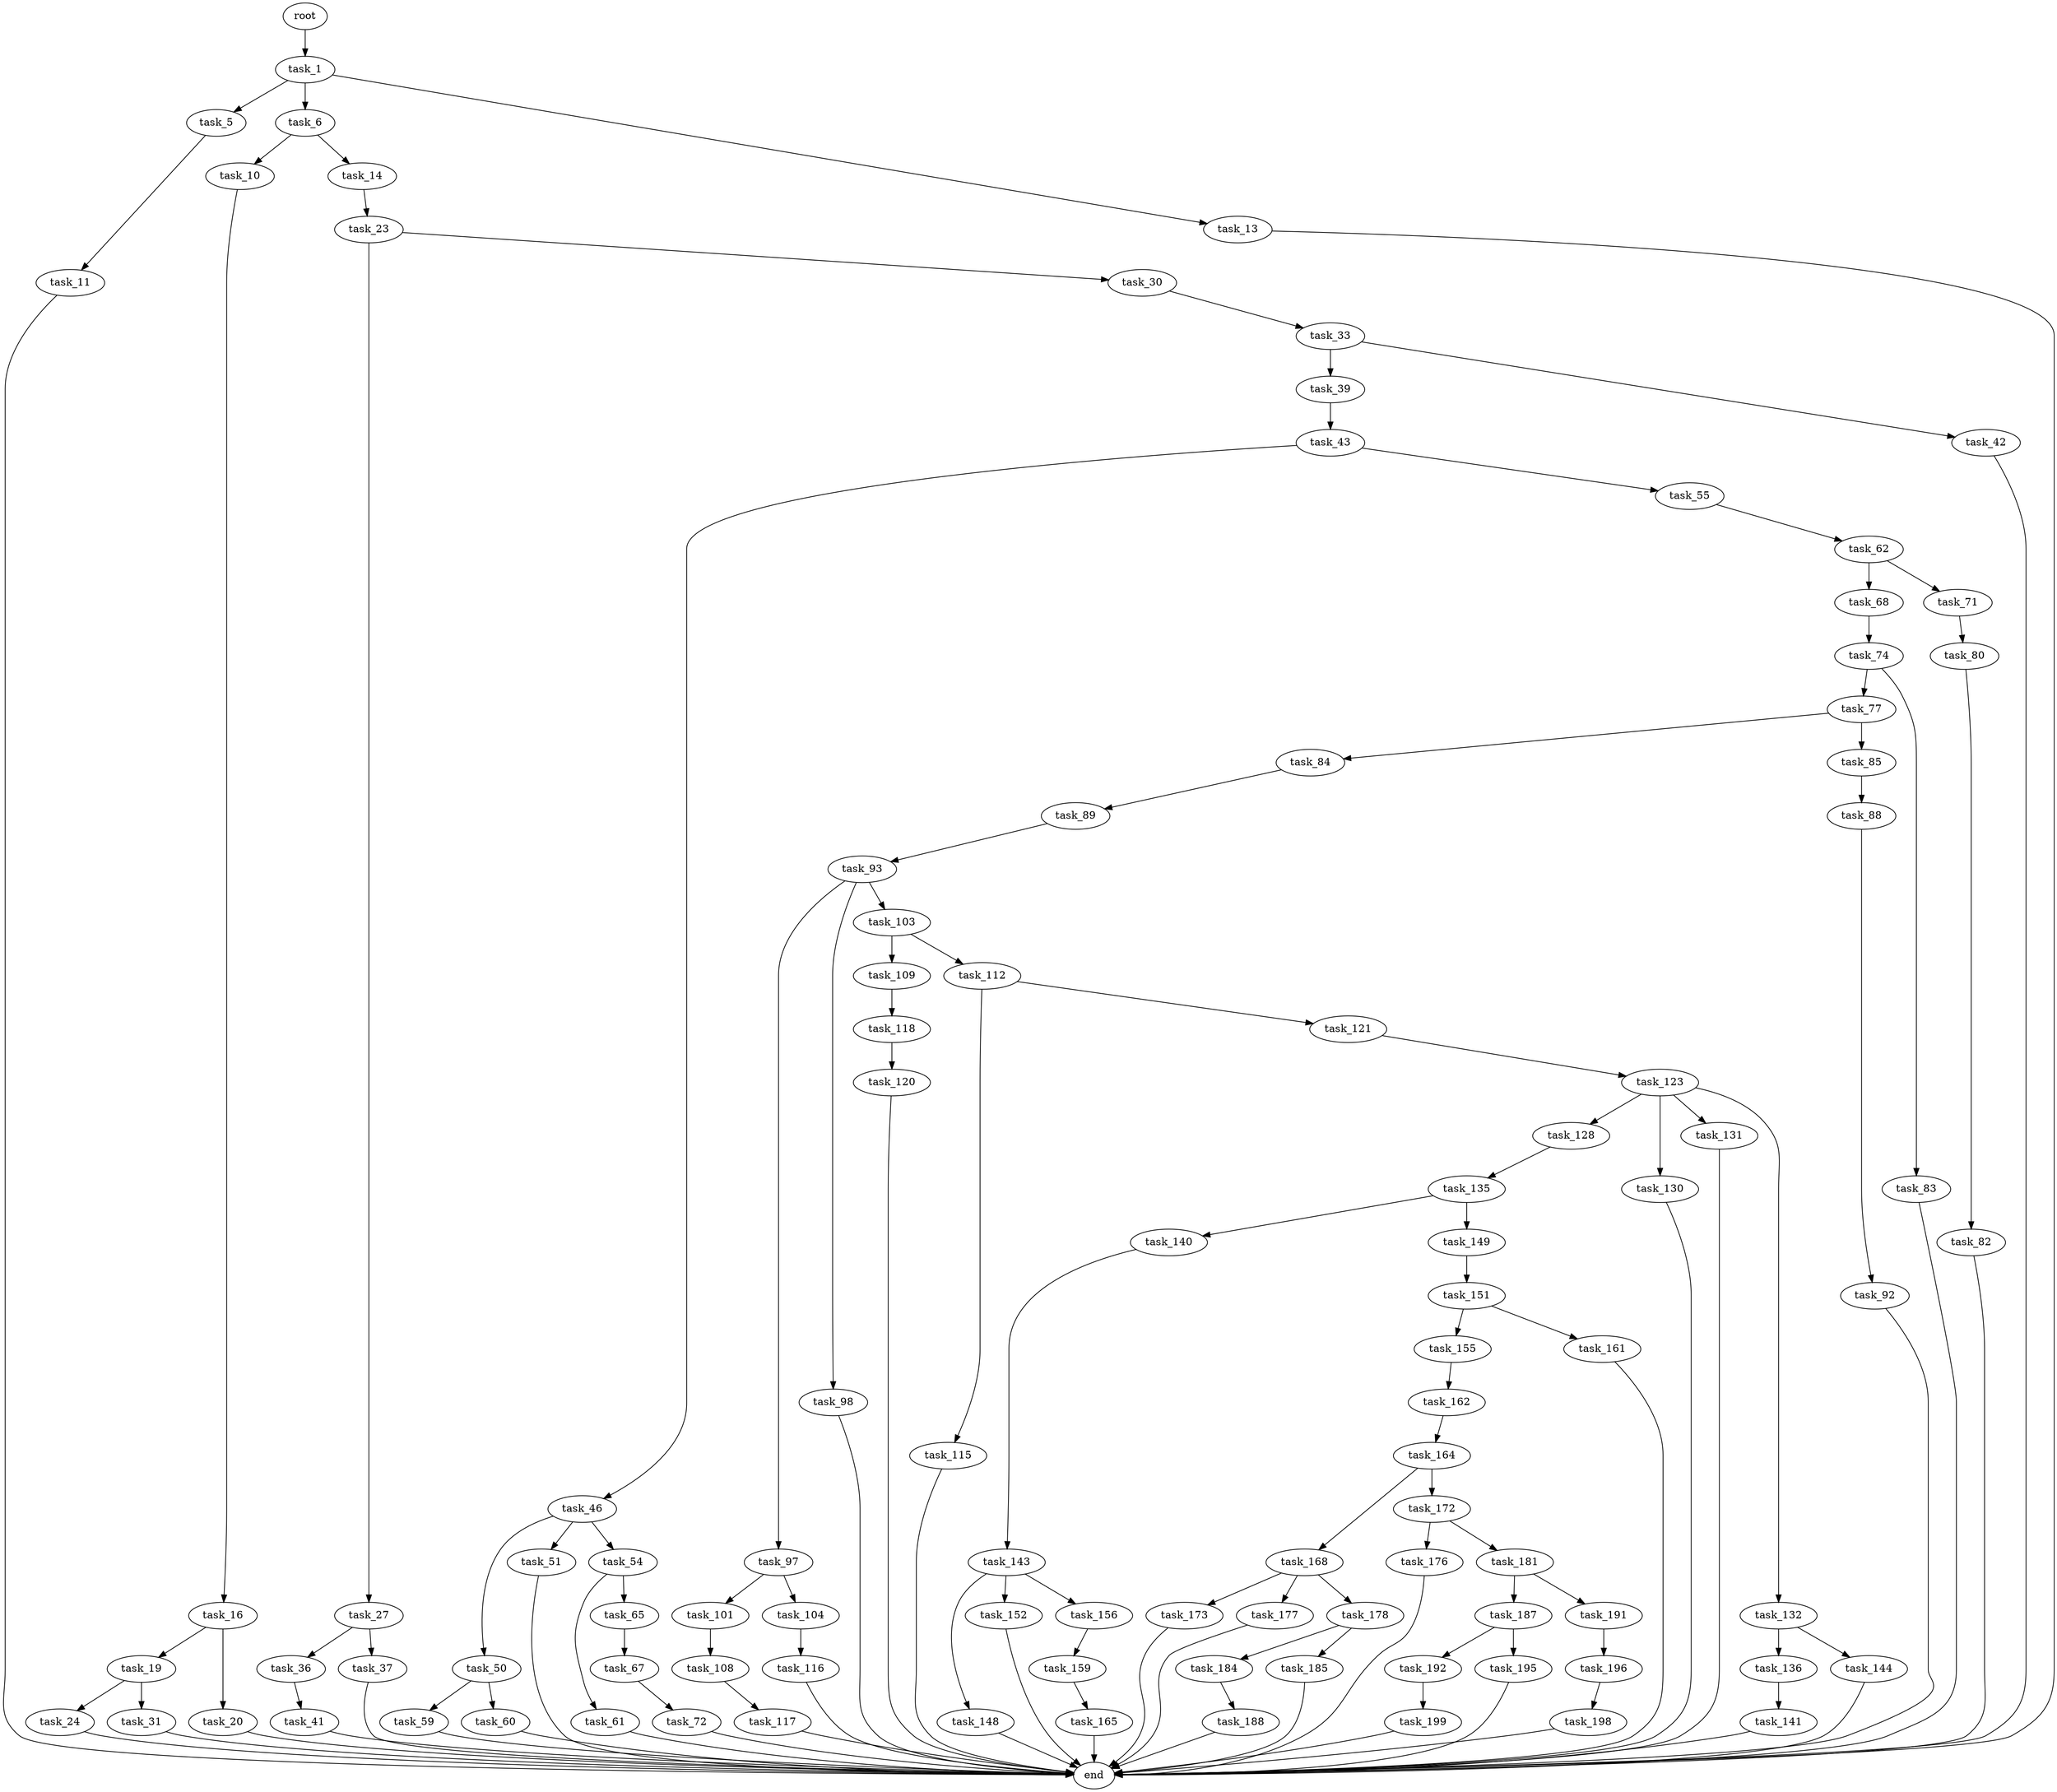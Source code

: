 digraph G {
  root [size="0.000000"];
  task_1 [size="6513203535.000000"];
  task_5 [size="368293445632.000000"];
  task_6 [size="1015920800.000000"];
  task_13 [size="27145524758.000000"];
  task_11 [size="116137476271.000000"];
  task_10 [size="231928233984.000000"];
  task_14 [size="368293445632.000000"];
  task_16 [size="28991029248.000000"];
  end [size="0.000000"];
  task_23 [size="18940535016.000000"];
  task_19 [size="20347987204.000000"];
  task_20 [size="488127433.000000"];
  task_24 [size="607022910780.000000"];
  task_31 [size="1073741824000.000000"];
  task_27 [size="368293445632.000000"];
  task_30 [size="13149958603.000000"];
  task_36 [size="1703993880.000000"];
  task_37 [size="1073741824000.000000"];
  task_33 [size="342579686503.000000"];
  task_39 [size="170855691467.000000"];
  task_42 [size="7969180948.000000"];
  task_41 [size="268539757408.000000"];
  task_43 [size="549755813888.000000"];
  task_46 [size="26171494711.000000"];
  task_55 [size="262561410874.000000"];
  task_50 [size="549755813888.000000"];
  task_51 [size="782757789696.000000"];
  task_54 [size="217363437246.000000"];
  task_59 [size="134217728000.000000"];
  task_60 [size="38109701052.000000"];
  task_61 [size="1073741824000.000000"];
  task_65 [size="134217728000.000000"];
  task_62 [size="12730205514.000000"];
  task_68 [size="730972969.000000"];
  task_71 [size="7765197266.000000"];
  task_67 [size="1794217820.000000"];
  task_72 [size="1156211286790.000000"];
  task_74 [size="348761963634.000000"];
  task_80 [size="3407684916.000000"];
  task_77 [size="583599351352.000000"];
  task_83 [size="89462672736.000000"];
  task_84 [size="18852209801.000000"];
  task_85 [size="191340980247.000000"];
  task_82 [size="134217728000.000000"];
  task_89 [size="368293445632.000000"];
  task_88 [size="782757789696.000000"];
  task_92 [size="1073741824000.000000"];
  task_93 [size="1249965536.000000"];
  task_97 [size="628259635673.000000"];
  task_98 [size="28991029248.000000"];
  task_103 [size="368293445632.000000"];
  task_101 [size="141001304985.000000"];
  task_104 [size="1073741824000.000000"];
  task_108 [size="1892373900.000000"];
  task_109 [size="134217728000.000000"];
  task_112 [size="36229689016.000000"];
  task_116 [size="17707125267.000000"];
  task_117 [size="1498355066.000000"];
  task_118 [size="291505354088.000000"];
  task_115 [size="1199415919.000000"];
  task_121 [size="174148770912.000000"];
  task_120 [size="1073741824000.000000"];
  task_123 [size="68719476736.000000"];
  task_128 [size="94422372514.000000"];
  task_130 [size="1264600634936.000000"];
  task_131 [size="1073741824000.000000"];
  task_132 [size="68719476736.000000"];
  task_135 [size="782757789696.000000"];
  task_136 [size="258231913899.000000"];
  task_144 [size="73153615839.000000"];
  task_140 [size="3675759266.000000"];
  task_149 [size="962144238.000000"];
  task_141 [size="68719476736.000000"];
  task_143 [size="4382725541.000000"];
  task_148 [size="28991029248.000000"];
  task_152 [size="29008309437.000000"];
  task_156 [size="782757789696.000000"];
  task_151 [size="22382973162.000000"];
  task_155 [size="782799260970.000000"];
  task_161 [size="134217728000.000000"];
  task_162 [size="53280474149.000000"];
  task_159 [size="878240149658.000000"];
  task_165 [size="134217728000.000000"];
  task_164 [size="134217728000.000000"];
  task_168 [size="6261236892.000000"];
  task_172 [size="230744649731.000000"];
  task_173 [size="13769051404.000000"];
  task_177 [size="2953222267.000000"];
  task_178 [size="32197662076.000000"];
  task_176 [size="276268123301.000000"];
  task_181 [size="68719476736.000000"];
  task_184 [size="231285794870.000000"];
  task_185 [size="13128963747.000000"];
  task_187 [size="2573702128.000000"];
  task_191 [size="265771031539.000000"];
  task_188 [size="343465618488.000000"];
  task_192 [size="22414012016.000000"];
  task_195 [size="50851329797.000000"];
  task_196 [size="368293445632.000000"];
  task_199 [size="11891367479.000000"];
  task_198 [size="48955252272.000000"];

  root -> task_1 [size="1.000000"];
  task_1 -> task_5 [size="209715200.000000"];
  task_1 -> task_6 [size="209715200.000000"];
  task_1 -> task_13 [size="209715200.000000"];
  task_5 -> task_11 [size="411041792.000000"];
  task_6 -> task_10 [size="33554432.000000"];
  task_6 -> task_14 [size="33554432.000000"];
  task_13 -> end [size="1.000000"];
  task_11 -> end [size="1.000000"];
  task_10 -> task_16 [size="301989888.000000"];
  task_14 -> task_23 [size="411041792.000000"];
  task_16 -> task_19 [size="75497472.000000"];
  task_16 -> task_20 [size="75497472.000000"];
  task_23 -> task_27 [size="536870912.000000"];
  task_23 -> task_30 [size="536870912.000000"];
  task_19 -> task_24 [size="33554432.000000"];
  task_19 -> task_31 [size="33554432.000000"];
  task_20 -> end [size="1.000000"];
  task_24 -> end [size="1.000000"];
  task_31 -> end [size="1.000000"];
  task_27 -> task_36 [size="411041792.000000"];
  task_27 -> task_37 [size="411041792.000000"];
  task_30 -> task_33 [size="411041792.000000"];
  task_36 -> task_41 [size="33554432.000000"];
  task_37 -> end [size="1.000000"];
  task_33 -> task_39 [size="411041792.000000"];
  task_33 -> task_42 [size="411041792.000000"];
  task_39 -> task_43 [size="209715200.000000"];
  task_42 -> end [size="1.000000"];
  task_41 -> end [size="1.000000"];
  task_43 -> task_46 [size="536870912.000000"];
  task_43 -> task_55 [size="536870912.000000"];
  task_46 -> task_50 [size="411041792.000000"];
  task_46 -> task_51 [size="411041792.000000"];
  task_46 -> task_54 [size="411041792.000000"];
  task_55 -> task_62 [size="209715200.000000"];
  task_50 -> task_59 [size="536870912.000000"];
  task_50 -> task_60 [size="536870912.000000"];
  task_51 -> end [size="1.000000"];
  task_54 -> task_61 [size="209715200.000000"];
  task_54 -> task_65 [size="209715200.000000"];
  task_59 -> end [size="1.000000"];
  task_60 -> end [size="1.000000"];
  task_61 -> end [size="1.000000"];
  task_65 -> task_67 [size="209715200.000000"];
  task_62 -> task_68 [size="411041792.000000"];
  task_62 -> task_71 [size="411041792.000000"];
  task_68 -> task_74 [size="33554432.000000"];
  task_71 -> task_80 [size="134217728.000000"];
  task_67 -> task_72 [size="209715200.000000"];
  task_72 -> end [size="1.000000"];
  task_74 -> task_77 [size="411041792.000000"];
  task_74 -> task_83 [size="411041792.000000"];
  task_80 -> task_82 [size="75497472.000000"];
  task_77 -> task_84 [size="679477248.000000"];
  task_77 -> task_85 [size="679477248.000000"];
  task_83 -> end [size="1.000000"];
  task_84 -> task_89 [size="301989888.000000"];
  task_85 -> task_88 [size="838860800.000000"];
  task_82 -> end [size="1.000000"];
  task_89 -> task_93 [size="411041792.000000"];
  task_88 -> task_92 [size="679477248.000000"];
  task_92 -> end [size="1.000000"];
  task_93 -> task_97 [size="134217728.000000"];
  task_93 -> task_98 [size="134217728.000000"];
  task_93 -> task_103 [size="134217728.000000"];
  task_97 -> task_101 [size="838860800.000000"];
  task_97 -> task_104 [size="838860800.000000"];
  task_98 -> end [size="1.000000"];
  task_103 -> task_109 [size="411041792.000000"];
  task_103 -> task_112 [size="411041792.000000"];
  task_101 -> task_108 [size="301989888.000000"];
  task_104 -> task_116 [size="838860800.000000"];
  task_108 -> task_117 [size="134217728.000000"];
  task_109 -> task_118 [size="209715200.000000"];
  task_112 -> task_115 [size="679477248.000000"];
  task_112 -> task_121 [size="679477248.000000"];
  task_116 -> end [size="1.000000"];
  task_117 -> end [size="1.000000"];
  task_118 -> task_120 [size="411041792.000000"];
  task_115 -> end [size="1.000000"];
  task_121 -> task_123 [size="301989888.000000"];
  task_120 -> end [size="1.000000"];
  task_123 -> task_128 [size="134217728.000000"];
  task_123 -> task_130 [size="134217728.000000"];
  task_123 -> task_131 [size="134217728.000000"];
  task_123 -> task_132 [size="134217728.000000"];
  task_128 -> task_135 [size="209715200.000000"];
  task_130 -> end [size="1.000000"];
  task_131 -> end [size="1.000000"];
  task_132 -> task_136 [size="134217728.000000"];
  task_132 -> task_144 [size="134217728.000000"];
  task_135 -> task_140 [size="679477248.000000"];
  task_135 -> task_149 [size="679477248.000000"];
  task_136 -> task_141 [size="838860800.000000"];
  task_144 -> end [size="1.000000"];
  task_140 -> task_143 [size="209715200.000000"];
  task_149 -> task_151 [size="33554432.000000"];
  task_141 -> end [size="1.000000"];
  task_143 -> task_148 [size="209715200.000000"];
  task_143 -> task_152 [size="209715200.000000"];
  task_143 -> task_156 [size="209715200.000000"];
  task_148 -> end [size="1.000000"];
  task_152 -> end [size="1.000000"];
  task_156 -> task_159 [size="679477248.000000"];
  task_151 -> task_155 [size="536870912.000000"];
  task_151 -> task_161 [size="536870912.000000"];
  task_155 -> task_162 [size="679477248.000000"];
  task_161 -> end [size="1.000000"];
  task_162 -> task_164 [size="209715200.000000"];
  task_159 -> task_165 [size="679477248.000000"];
  task_165 -> end [size="1.000000"];
  task_164 -> task_168 [size="209715200.000000"];
  task_164 -> task_172 [size="209715200.000000"];
  task_168 -> task_173 [size="134217728.000000"];
  task_168 -> task_177 [size="134217728.000000"];
  task_168 -> task_178 [size="134217728.000000"];
  task_172 -> task_176 [size="209715200.000000"];
  task_172 -> task_181 [size="209715200.000000"];
  task_173 -> end [size="1.000000"];
  task_177 -> end [size="1.000000"];
  task_178 -> task_184 [size="679477248.000000"];
  task_178 -> task_185 [size="679477248.000000"];
  task_176 -> end [size="1.000000"];
  task_181 -> task_187 [size="134217728.000000"];
  task_181 -> task_191 [size="134217728.000000"];
  task_184 -> task_188 [size="209715200.000000"];
  task_185 -> end [size="1.000000"];
  task_187 -> task_192 [size="134217728.000000"];
  task_187 -> task_195 [size="134217728.000000"];
  task_191 -> task_196 [size="679477248.000000"];
  task_188 -> end [size="1.000000"];
  task_192 -> task_199 [size="536870912.000000"];
  task_195 -> end [size="1.000000"];
  task_196 -> task_198 [size="411041792.000000"];
  task_199 -> end [size="1.000000"];
  task_198 -> end [size="1.000000"];
}
